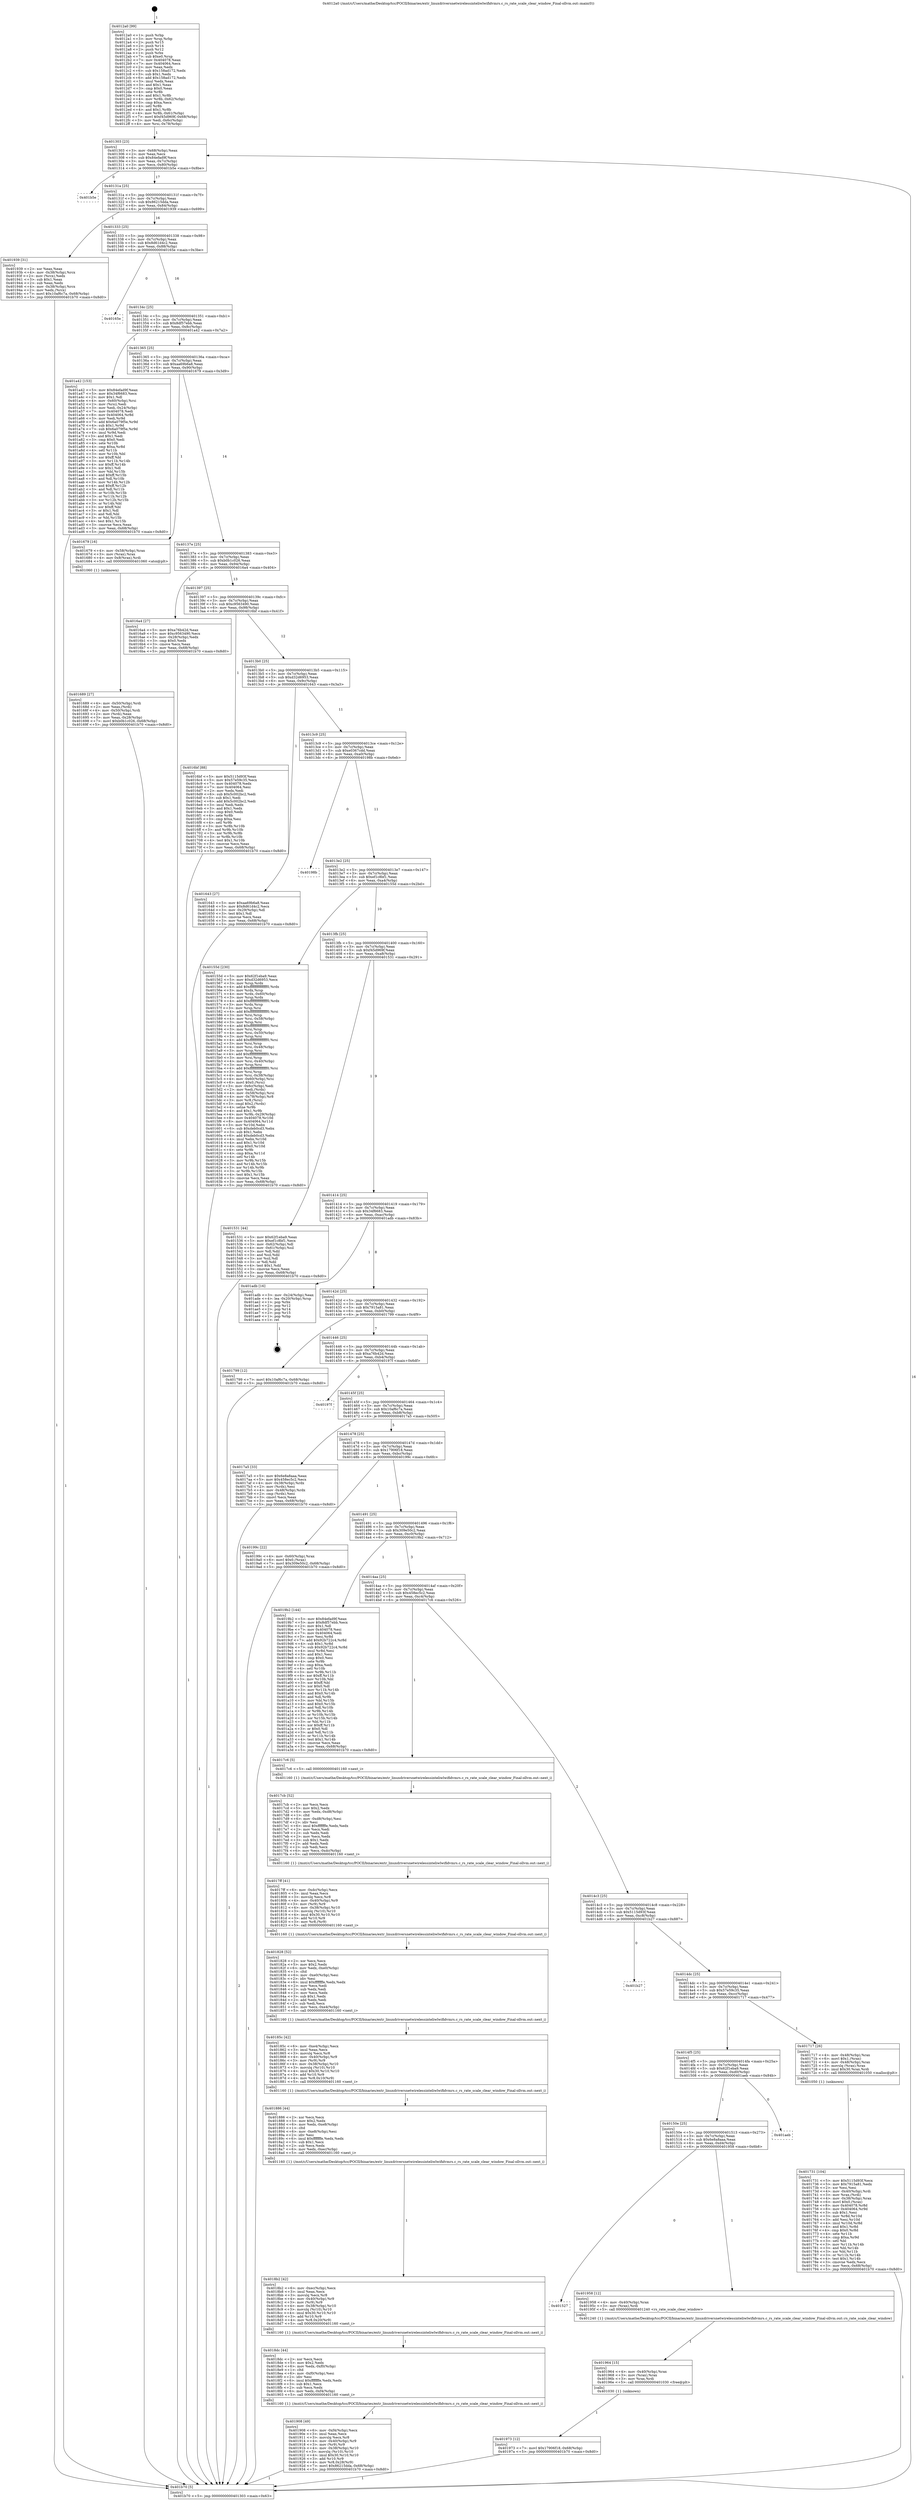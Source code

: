 digraph "0x4012a0" {
  label = "0x4012a0 (/mnt/c/Users/mathe/Desktop/tcc/POCII/binaries/extr_linuxdriversnetwirelessinteliwlwifidvmrs.c_rs_rate_scale_clear_window_Final-ollvm.out::main(0))"
  labelloc = "t"
  node[shape=record]

  Entry [label="",width=0.3,height=0.3,shape=circle,fillcolor=black,style=filled]
  "0x401303" [label="{
     0x401303 [23]\l
     | [instrs]\l
     &nbsp;&nbsp;0x401303 \<+3\>: mov -0x68(%rbp),%eax\l
     &nbsp;&nbsp;0x401306 \<+2\>: mov %eax,%ecx\l
     &nbsp;&nbsp;0x401308 \<+6\>: sub $0x84efad9f,%ecx\l
     &nbsp;&nbsp;0x40130e \<+3\>: mov %eax,-0x7c(%rbp)\l
     &nbsp;&nbsp;0x401311 \<+3\>: mov %ecx,-0x80(%rbp)\l
     &nbsp;&nbsp;0x401314 \<+6\>: je 0000000000401b5e \<main+0x8be\>\l
  }"]
  "0x401b5e" [label="{
     0x401b5e\l
  }", style=dashed]
  "0x40131a" [label="{
     0x40131a [25]\l
     | [instrs]\l
     &nbsp;&nbsp;0x40131a \<+5\>: jmp 000000000040131f \<main+0x7f\>\l
     &nbsp;&nbsp;0x40131f \<+3\>: mov -0x7c(%rbp),%eax\l
     &nbsp;&nbsp;0x401322 \<+5\>: sub $0x86215dda,%eax\l
     &nbsp;&nbsp;0x401327 \<+6\>: mov %eax,-0x84(%rbp)\l
     &nbsp;&nbsp;0x40132d \<+6\>: je 0000000000401939 \<main+0x699\>\l
  }"]
  Exit [label="",width=0.3,height=0.3,shape=circle,fillcolor=black,style=filled,peripheries=2]
  "0x401939" [label="{
     0x401939 [31]\l
     | [instrs]\l
     &nbsp;&nbsp;0x401939 \<+2\>: xor %eax,%eax\l
     &nbsp;&nbsp;0x40193b \<+4\>: mov -0x38(%rbp),%rcx\l
     &nbsp;&nbsp;0x40193f \<+2\>: mov (%rcx),%edx\l
     &nbsp;&nbsp;0x401941 \<+3\>: sub $0x1,%eax\l
     &nbsp;&nbsp;0x401944 \<+2\>: sub %eax,%edx\l
     &nbsp;&nbsp;0x401946 \<+4\>: mov -0x38(%rbp),%rcx\l
     &nbsp;&nbsp;0x40194a \<+2\>: mov %edx,(%rcx)\l
     &nbsp;&nbsp;0x40194c \<+7\>: movl $0x10af6c7a,-0x68(%rbp)\l
     &nbsp;&nbsp;0x401953 \<+5\>: jmp 0000000000401b70 \<main+0x8d0\>\l
  }"]
  "0x401333" [label="{
     0x401333 [25]\l
     | [instrs]\l
     &nbsp;&nbsp;0x401333 \<+5\>: jmp 0000000000401338 \<main+0x98\>\l
     &nbsp;&nbsp;0x401338 \<+3\>: mov -0x7c(%rbp),%eax\l
     &nbsp;&nbsp;0x40133b \<+5\>: sub $0x8d61d4c2,%eax\l
     &nbsp;&nbsp;0x401340 \<+6\>: mov %eax,-0x88(%rbp)\l
     &nbsp;&nbsp;0x401346 \<+6\>: je 000000000040165e \<main+0x3be\>\l
  }"]
  "0x401973" [label="{
     0x401973 [12]\l
     | [instrs]\l
     &nbsp;&nbsp;0x401973 \<+7\>: movl $0x17906f18,-0x68(%rbp)\l
     &nbsp;&nbsp;0x40197a \<+5\>: jmp 0000000000401b70 \<main+0x8d0\>\l
  }"]
  "0x40165e" [label="{
     0x40165e\l
  }", style=dashed]
  "0x40134c" [label="{
     0x40134c [25]\l
     | [instrs]\l
     &nbsp;&nbsp;0x40134c \<+5\>: jmp 0000000000401351 \<main+0xb1\>\l
     &nbsp;&nbsp;0x401351 \<+3\>: mov -0x7c(%rbp),%eax\l
     &nbsp;&nbsp;0x401354 \<+5\>: sub $0x8df57ebb,%eax\l
     &nbsp;&nbsp;0x401359 \<+6\>: mov %eax,-0x8c(%rbp)\l
     &nbsp;&nbsp;0x40135f \<+6\>: je 0000000000401a42 \<main+0x7a2\>\l
  }"]
  "0x401964" [label="{
     0x401964 [15]\l
     | [instrs]\l
     &nbsp;&nbsp;0x401964 \<+4\>: mov -0x40(%rbp),%rax\l
     &nbsp;&nbsp;0x401968 \<+3\>: mov (%rax),%rax\l
     &nbsp;&nbsp;0x40196b \<+3\>: mov %rax,%rdi\l
     &nbsp;&nbsp;0x40196e \<+5\>: call 0000000000401030 \<free@plt\>\l
     | [calls]\l
     &nbsp;&nbsp;0x401030 \{1\} (unknown)\l
  }"]
  "0x401a42" [label="{
     0x401a42 [153]\l
     | [instrs]\l
     &nbsp;&nbsp;0x401a42 \<+5\>: mov $0x84efad9f,%eax\l
     &nbsp;&nbsp;0x401a47 \<+5\>: mov $0x34f6683,%ecx\l
     &nbsp;&nbsp;0x401a4c \<+2\>: mov $0x1,%dl\l
     &nbsp;&nbsp;0x401a4e \<+4\>: mov -0x60(%rbp),%rsi\l
     &nbsp;&nbsp;0x401a52 \<+2\>: mov (%rsi),%edi\l
     &nbsp;&nbsp;0x401a54 \<+3\>: mov %edi,-0x24(%rbp)\l
     &nbsp;&nbsp;0x401a57 \<+7\>: mov 0x404078,%edi\l
     &nbsp;&nbsp;0x401a5e \<+8\>: mov 0x404064,%r8d\l
     &nbsp;&nbsp;0x401a66 \<+3\>: mov %edi,%r9d\l
     &nbsp;&nbsp;0x401a69 \<+7\>: add $0x6a079f5e,%r9d\l
     &nbsp;&nbsp;0x401a70 \<+4\>: sub $0x1,%r9d\l
     &nbsp;&nbsp;0x401a74 \<+7\>: sub $0x6a079f5e,%r9d\l
     &nbsp;&nbsp;0x401a7b \<+4\>: imul %r9d,%edi\l
     &nbsp;&nbsp;0x401a7f \<+3\>: and $0x1,%edi\l
     &nbsp;&nbsp;0x401a82 \<+3\>: cmp $0x0,%edi\l
     &nbsp;&nbsp;0x401a85 \<+4\>: sete %r10b\l
     &nbsp;&nbsp;0x401a89 \<+4\>: cmp $0xa,%r8d\l
     &nbsp;&nbsp;0x401a8d \<+4\>: setl %r11b\l
     &nbsp;&nbsp;0x401a91 \<+3\>: mov %r10b,%bl\l
     &nbsp;&nbsp;0x401a94 \<+3\>: xor $0xff,%bl\l
     &nbsp;&nbsp;0x401a97 \<+3\>: mov %r11b,%r14b\l
     &nbsp;&nbsp;0x401a9a \<+4\>: xor $0xff,%r14b\l
     &nbsp;&nbsp;0x401a9e \<+3\>: xor $0x1,%dl\l
     &nbsp;&nbsp;0x401aa1 \<+3\>: mov %bl,%r15b\l
     &nbsp;&nbsp;0x401aa4 \<+4\>: and $0xff,%r15b\l
     &nbsp;&nbsp;0x401aa8 \<+3\>: and %dl,%r10b\l
     &nbsp;&nbsp;0x401aab \<+3\>: mov %r14b,%r12b\l
     &nbsp;&nbsp;0x401aae \<+4\>: and $0xff,%r12b\l
     &nbsp;&nbsp;0x401ab2 \<+3\>: and %dl,%r11b\l
     &nbsp;&nbsp;0x401ab5 \<+3\>: or %r10b,%r15b\l
     &nbsp;&nbsp;0x401ab8 \<+3\>: or %r11b,%r12b\l
     &nbsp;&nbsp;0x401abb \<+3\>: xor %r12b,%r15b\l
     &nbsp;&nbsp;0x401abe \<+3\>: or %r14b,%bl\l
     &nbsp;&nbsp;0x401ac1 \<+3\>: xor $0xff,%bl\l
     &nbsp;&nbsp;0x401ac4 \<+3\>: or $0x1,%dl\l
     &nbsp;&nbsp;0x401ac7 \<+2\>: and %dl,%bl\l
     &nbsp;&nbsp;0x401ac9 \<+3\>: or %bl,%r15b\l
     &nbsp;&nbsp;0x401acc \<+4\>: test $0x1,%r15b\l
     &nbsp;&nbsp;0x401ad0 \<+3\>: cmovne %ecx,%eax\l
     &nbsp;&nbsp;0x401ad3 \<+3\>: mov %eax,-0x68(%rbp)\l
     &nbsp;&nbsp;0x401ad6 \<+5\>: jmp 0000000000401b70 \<main+0x8d0\>\l
  }"]
  "0x401365" [label="{
     0x401365 [25]\l
     | [instrs]\l
     &nbsp;&nbsp;0x401365 \<+5\>: jmp 000000000040136a \<main+0xca\>\l
     &nbsp;&nbsp;0x40136a \<+3\>: mov -0x7c(%rbp),%eax\l
     &nbsp;&nbsp;0x40136d \<+5\>: sub $0xaa69b6a8,%eax\l
     &nbsp;&nbsp;0x401372 \<+6\>: mov %eax,-0x90(%rbp)\l
     &nbsp;&nbsp;0x401378 \<+6\>: je 0000000000401679 \<main+0x3d9\>\l
  }"]
  "0x401527" [label="{
     0x401527\l
  }", style=dashed]
  "0x401679" [label="{
     0x401679 [16]\l
     | [instrs]\l
     &nbsp;&nbsp;0x401679 \<+4\>: mov -0x58(%rbp),%rax\l
     &nbsp;&nbsp;0x40167d \<+3\>: mov (%rax),%rax\l
     &nbsp;&nbsp;0x401680 \<+4\>: mov 0x8(%rax),%rdi\l
     &nbsp;&nbsp;0x401684 \<+5\>: call 0000000000401060 \<atoi@plt\>\l
     | [calls]\l
     &nbsp;&nbsp;0x401060 \{1\} (unknown)\l
  }"]
  "0x40137e" [label="{
     0x40137e [25]\l
     | [instrs]\l
     &nbsp;&nbsp;0x40137e \<+5\>: jmp 0000000000401383 \<main+0xe3\>\l
     &nbsp;&nbsp;0x401383 \<+3\>: mov -0x7c(%rbp),%eax\l
     &nbsp;&nbsp;0x401386 \<+5\>: sub $0xb0b1c026,%eax\l
     &nbsp;&nbsp;0x40138b \<+6\>: mov %eax,-0x94(%rbp)\l
     &nbsp;&nbsp;0x401391 \<+6\>: je 00000000004016a4 \<main+0x404\>\l
  }"]
  "0x401958" [label="{
     0x401958 [12]\l
     | [instrs]\l
     &nbsp;&nbsp;0x401958 \<+4\>: mov -0x40(%rbp),%rax\l
     &nbsp;&nbsp;0x40195c \<+3\>: mov (%rax),%rdi\l
     &nbsp;&nbsp;0x40195f \<+5\>: call 0000000000401240 \<rs_rate_scale_clear_window\>\l
     | [calls]\l
     &nbsp;&nbsp;0x401240 \{1\} (/mnt/c/Users/mathe/Desktop/tcc/POCII/binaries/extr_linuxdriversnetwirelessinteliwlwifidvmrs.c_rs_rate_scale_clear_window_Final-ollvm.out::rs_rate_scale_clear_window)\l
  }"]
  "0x4016a4" [label="{
     0x4016a4 [27]\l
     | [instrs]\l
     &nbsp;&nbsp;0x4016a4 \<+5\>: mov $0xa76b42d,%eax\l
     &nbsp;&nbsp;0x4016a9 \<+5\>: mov $0xc9563490,%ecx\l
     &nbsp;&nbsp;0x4016ae \<+3\>: mov -0x28(%rbp),%edx\l
     &nbsp;&nbsp;0x4016b1 \<+3\>: cmp $0x0,%edx\l
     &nbsp;&nbsp;0x4016b4 \<+3\>: cmove %ecx,%eax\l
     &nbsp;&nbsp;0x4016b7 \<+3\>: mov %eax,-0x68(%rbp)\l
     &nbsp;&nbsp;0x4016ba \<+5\>: jmp 0000000000401b70 \<main+0x8d0\>\l
  }"]
  "0x401397" [label="{
     0x401397 [25]\l
     | [instrs]\l
     &nbsp;&nbsp;0x401397 \<+5\>: jmp 000000000040139c \<main+0xfc\>\l
     &nbsp;&nbsp;0x40139c \<+3\>: mov -0x7c(%rbp),%eax\l
     &nbsp;&nbsp;0x40139f \<+5\>: sub $0xc9563490,%eax\l
     &nbsp;&nbsp;0x4013a4 \<+6\>: mov %eax,-0x98(%rbp)\l
     &nbsp;&nbsp;0x4013aa \<+6\>: je 00000000004016bf \<main+0x41f\>\l
  }"]
  "0x40150e" [label="{
     0x40150e [25]\l
     | [instrs]\l
     &nbsp;&nbsp;0x40150e \<+5\>: jmp 0000000000401513 \<main+0x273\>\l
     &nbsp;&nbsp;0x401513 \<+3\>: mov -0x7c(%rbp),%eax\l
     &nbsp;&nbsp;0x401516 \<+5\>: sub $0x6e8a8aaa,%eax\l
     &nbsp;&nbsp;0x40151b \<+6\>: mov %eax,-0xd4(%rbp)\l
     &nbsp;&nbsp;0x401521 \<+6\>: je 0000000000401958 \<main+0x6b8\>\l
  }"]
  "0x4016bf" [label="{
     0x4016bf [88]\l
     | [instrs]\l
     &nbsp;&nbsp;0x4016bf \<+5\>: mov $0x5115d93f,%eax\l
     &nbsp;&nbsp;0x4016c4 \<+5\>: mov $0x57e59c35,%ecx\l
     &nbsp;&nbsp;0x4016c9 \<+7\>: mov 0x404078,%edx\l
     &nbsp;&nbsp;0x4016d0 \<+7\>: mov 0x404064,%esi\l
     &nbsp;&nbsp;0x4016d7 \<+2\>: mov %edx,%edi\l
     &nbsp;&nbsp;0x4016d9 \<+6\>: sub $0x5c002bc2,%edi\l
     &nbsp;&nbsp;0x4016df \<+3\>: sub $0x1,%edi\l
     &nbsp;&nbsp;0x4016e2 \<+6\>: add $0x5c002bc2,%edi\l
     &nbsp;&nbsp;0x4016e8 \<+3\>: imul %edi,%edx\l
     &nbsp;&nbsp;0x4016eb \<+3\>: and $0x1,%edx\l
     &nbsp;&nbsp;0x4016ee \<+3\>: cmp $0x0,%edx\l
     &nbsp;&nbsp;0x4016f1 \<+4\>: sete %r8b\l
     &nbsp;&nbsp;0x4016f5 \<+3\>: cmp $0xa,%esi\l
     &nbsp;&nbsp;0x4016f8 \<+4\>: setl %r9b\l
     &nbsp;&nbsp;0x4016fc \<+3\>: mov %r8b,%r10b\l
     &nbsp;&nbsp;0x4016ff \<+3\>: and %r9b,%r10b\l
     &nbsp;&nbsp;0x401702 \<+3\>: xor %r9b,%r8b\l
     &nbsp;&nbsp;0x401705 \<+3\>: or %r8b,%r10b\l
     &nbsp;&nbsp;0x401708 \<+4\>: test $0x1,%r10b\l
     &nbsp;&nbsp;0x40170c \<+3\>: cmovne %ecx,%eax\l
     &nbsp;&nbsp;0x40170f \<+3\>: mov %eax,-0x68(%rbp)\l
     &nbsp;&nbsp;0x401712 \<+5\>: jmp 0000000000401b70 \<main+0x8d0\>\l
  }"]
  "0x4013b0" [label="{
     0x4013b0 [25]\l
     | [instrs]\l
     &nbsp;&nbsp;0x4013b0 \<+5\>: jmp 00000000004013b5 \<main+0x115\>\l
     &nbsp;&nbsp;0x4013b5 \<+3\>: mov -0x7c(%rbp),%eax\l
     &nbsp;&nbsp;0x4013b8 \<+5\>: sub $0xd32d6953,%eax\l
     &nbsp;&nbsp;0x4013bd \<+6\>: mov %eax,-0x9c(%rbp)\l
     &nbsp;&nbsp;0x4013c3 \<+6\>: je 0000000000401643 \<main+0x3a3\>\l
  }"]
  "0x401aeb" [label="{
     0x401aeb\l
  }", style=dashed]
  "0x401643" [label="{
     0x401643 [27]\l
     | [instrs]\l
     &nbsp;&nbsp;0x401643 \<+5\>: mov $0xaa69b6a8,%eax\l
     &nbsp;&nbsp;0x401648 \<+5\>: mov $0x8d61d4c2,%ecx\l
     &nbsp;&nbsp;0x40164d \<+3\>: mov -0x29(%rbp),%dl\l
     &nbsp;&nbsp;0x401650 \<+3\>: test $0x1,%dl\l
     &nbsp;&nbsp;0x401653 \<+3\>: cmovne %ecx,%eax\l
     &nbsp;&nbsp;0x401656 \<+3\>: mov %eax,-0x68(%rbp)\l
     &nbsp;&nbsp;0x401659 \<+5\>: jmp 0000000000401b70 \<main+0x8d0\>\l
  }"]
  "0x4013c9" [label="{
     0x4013c9 [25]\l
     | [instrs]\l
     &nbsp;&nbsp;0x4013c9 \<+5\>: jmp 00000000004013ce \<main+0x12e\>\l
     &nbsp;&nbsp;0x4013ce \<+3\>: mov -0x7c(%rbp),%eax\l
     &nbsp;&nbsp;0x4013d1 \<+5\>: sub $0xe0367cdd,%eax\l
     &nbsp;&nbsp;0x4013d6 \<+6\>: mov %eax,-0xa0(%rbp)\l
     &nbsp;&nbsp;0x4013dc \<+6\>: je 000000000040198b \<main+0x6eb\>\l
  }"]
  "0x401908" [label="{
     0x401908 [49]\l
     | [instrs]\l
     &nbsp;&nbsp;0x401908 \<+6\>: mov -0xf4(%rbp),%ecx\l
     &nbsp;&nbsp;0x40190e \<+3\>: imul %eax,%ecx\l
     &nbsp;&nbsp;0x401911 \<+3\>: movslq %ecx,%r8\l
     &nbsp;&nbsp;0x401914 \<+4\>: mov -0x40(%rbp),%r9\l
     &nbsp;&nbsp;0x401918 \<+3\>: mov (%r9),%r9\l
     &nbsp;&nbsp;0x40191b \<+4\>: mov -0x38(%rbp),%r10\l
     &nbsp;&nbsp;0x40191f \<+3\>: movslq (%r10),%r10\l
     &nbsp;&nbsp;0x401922 \<+4\>: imul $0x30,%r10,%r10\l
     &nbsp;&nbsp;0x401926 \<+3\>: add %r10,%r9\l
     &nbsp;&nbsp;0x401929 \<+4\>: mov %r8,0x28(%r9)\l
     &nbsp;&nbsp;0x40192d \<+7\>: movl $0x86215dda,-0x68(%rbp)\l
     &nbsp;&nbsp;0x401934 \<+5\>: jmp 0000000000401b70 \<main+0x8d0\>\l
  }"]
  "0x40198b" [label="{
     0x40198b\l
  }", style=dashed]
  "0x4013e2" [label="{
     0x4013e2 [25]\l
     | [instrs]\l
     &nbsp;&nbsp;0x4013e2 \<+5\>: jmp 00000000004013e7 \<main+0x147\>\l
     &nbsp;&nbsp;0x4013e7 \<+3\>: mov -0x7c(%rbp),%eax\l
     &nbsp;&nbsp;0x4013ea \<+5\>: sub $0xef1c8bf1,%eax\l
     &nbsp;&nbsp;0x4013ef \<+6\>: mov %eax,-0xa4(%rbp)\l
     &nbsp;&nbsp;0x4013f5 \<+6\>: je 000000000040155d \<main+0x2bd\>\l
  }"]
  "0x4018dc" [label="{
     0x4018dc [44]\l
     | [instrs]\l
     &nbsp;&nbsp;0x4018dc \<+2\>: xor %ecx,%ecx\l
     &nbsp;&nbsp;0x4018de \<+5\>: mov $0x2,%edx\l
     &nbsp;&nbsp;0x4018e3 \<+6\>: mov %edx,-0xf0(%rbp)\l
     &nbsp;&nbsp;0x4018e9 \<+1\>: cltd\l
     &nbsp;&nbsp;0x4018ea \<+6\>: mov -0xf0(%rbp),%esi\l
     &nbsp;&nbsp;0x4018f0 \<+2\>: idiv %esi\l
     &nbsp;&nbsp;0x4018f2 \<+6\>: imul $0xfffffffe,%edx,%edx\l
     &nbsp;&nbsp;0x4018f8 \<+3\>: sub $0x1,%ecx\l
     &nbsp;&nbsp;0x4018fb \<+2\>: sub %ecx,%edx\l
     &nbsp;&nbsp;0x4018fd \<+6\>: mov %edx,-0xf4(%rbp)\l
     &nbsp;&nbsp;0x401903 \<+5\>: call 0000000000401160 \<next_i\>\l
     | [calls]\l
     &nbsp;&nbsp;0x401160 \{1\} (/mnt/c/Users/mathe/Desktop/tcc/POCII/binaries/extr_linuxdriversnetwirelessinteliwlwifidvmrs.c_rs_rate_scale_clear_window_Final-ollvm.out::next_i)\l
  }"]
  "0x40155d" [label="{
     0x40155d [230]\l
     | [instrs]\l
     &nbsp;&nbsp;0x40155d \<+5\>: mov $0x62f1eba9,%eax\l
     &nbsp;&nbsp;0x401562 \<+5\>: mov $0xd32d6953,%ecx\l
     &nbsp;&nbsp;0x401567 \<+3\>: mov %rsp,%rdx\l
     &nbsp;&nbsp;0x40156a \<+4\>: add $0xfffffffffffffff0,%rdx\l
     &nbsp;&nbsp;0x40156e \<+3\>: mov %rdx,%rsp\l
     &nbsp;&nbsp;0x401571 \<+4\>: mov %rdx,-0x60(%rbp)\l
     &nbsp;&nbsp;0x401575 \<+3\>: mov %rsp,%rdx\l
     &nbsp;&nbsp;0x401578 \<+4\>: add $0xfffffffffffffff0,%rdx\l
     &nbsp;&nbsp;0x40157c \<+3\>: mov %rdx,%rsp\l
     &nbsp;&nbsp;0x40157f \<+3\>: mov %rsp,%rsi\l
     &nbsp;&nbsp;0x401582 \<+4\>: add $0xfffffffffffffff0,%rsi\l
     &nbsp;&nbsp;0x401586 \<+3\>: mov %rsi,%rsp\l
     &nbsp;&nbsp;0x401589 \<+4\>: mov %rsi,-0x58(%rbp)\l
     &nbsp;&nbsp;0x40158d \<+3\>: mov %rsp,%rsi\l
     &nbsp;&nbsp;0x401590 \<+4\>: add $0xfffffffffffffff0,%rsi\l
     &nbsp;&nbsp;0x401594 \<+3\>: mov %rsi,%rsp\l
     &nbsp;&nbsp;0x401597 \<+4\>: mov %rsi,-0x50(%rbp)\l
     &nbsp;&nbsp;0x40159b \<+3\>: mov %rsp,%rsi\l
     &nbsp;&nbsp;0x40159e \<+4\>: add $0xfffffffffffffff0,%rsi\l
     &nbsp;&nbsp;0x4015a2 \<+3\>: mov %rsi,%rsp\l
     &nbsp;&nbsp;0x4015a5 \<+4\>: mov %rsi,-0x48(%rbp)\l
     &nbsp;&nbsp;0x4015a9 \<+3\>: mov %rsp,%rsi\l
     &nbsp;&nbsp;0x4015ac \<+4\>: add $0xfffffffffffffff0,%rsi\l
     &nbsp;&nbsp;0x4015b0 \<+3\>: mov %rsi,%rsp\l
     &nbsp;&nbsp;0x4015b3 \<+4\>: mov %rsi,-0x40(%rbp)\l
     &nbsp;&nbsp;0x4015b7 \<+3\>: mov %rsp,%rsi\l
     &nbsp;&nbsp;0x4015ba \<+4\>: add $0xfffffffffffffff0,%rsi\l
     &nbsp;&nbsp;0x4015be \<+3\>: mov %rsi,%rsp\l
     &nbsp;&nbsp;0x4015c1 \<+4\>: mov %rsi,-0x38(%rbp)\l
     &nbsp;&nbsp;0x4015c5 \<+4\>: mov -0x60(%rbp),%rsi\l
     &nbsp;&nbsp;0x4015c9 \<+6\>: movl $0x0,(%rsi)\l
     &nbsp;&nbsp;0x4015cf \<+3\>: mov -0x6c(%rbp),%edi\l
     &nbsp;&nbsp;0x4015d2 \<+2\>: mov %edi,(%rdx)\l
     &nbsp;&nbsp;0x4015d4 \<+4\>: mov -0x58(%rbp),%rsi\l
     &nbsp;&nbsp;0x4015d8 \<+4\>: mov -0x78(%rbp),%r8\l
     &nbsp;&nbsp;0x4015dc \<+3\>: mov %r8,(%rsi)\l
     &nbsp;&nbsp;0x4015df \<+3\>: cmpl $0x2,(%rdx)\l
     &nbsp;&nbsp;0x4015e2 \<+4\>: setne %r9b\l
     &nbsp;&nbsp;0x4015e6 \<+4\>: and $0x1,%r9b\l
     &nbsp;&nbsp;0x4015ea \<+4\>: mov %r9b,-0x29(%rbp)\l
     &nbsp;&nbsp;0x4015ee \<+8\>: mov 0x404078,%r10d\l
     &nbsp;&nbsp;0x4015f6 \<+8\>: mov 0x404064,%r11d\l
     &nbsp;&nbsp;0x4015fe \<+3\>: mov %r10d,%ebx\l
     &nbsp;&nbsp;0x401601 \<+6\>: sub $0xdeb0cd3,%ebx\l
     &nbsp;&nbsp;0x401607 \<+3\>: sub $0x1,%ebx\l
     &nbsp;&nbsp;0x40160a \<+6\>: add $0xdeb0cd3,%ebx\l
     &nbsp;&nbsp;0x401610 \<+4\>: imul %ebx,%r10d\l
     &nbsp;&nbsp;0x401614 \<+4\>: and $0x1,%r10d\l
     &nbsp;&nbsp;0x401618 \<+4\>: cmp $0x0,%r10d\l
     &nbsp;&nbsp;0x40161c \<+4\>: sete %r9b\l
     &nbsp;&nbsp;0x401620 \<+4\>: cmp $0xa,%r11d\l
     &nbsp;&nbsp;0x401624 \<+4\>: setl %r14b\l
     &nbsp;&nbsp;0x401628 \<+3\>: mov %r9b,%r15b\l
     &nbsp;&nbsp;0x40162b \<+3\>: and %r14b,%r15b\l
     &nbsp;&nbsp;0x40162e \<+3\>: xor %r14b,%r9b\l
     &nbsp;&nbsp;0x401631 \<+3\>: or %r9b,%r15b\l
     &nbsp;&nbsp;0x401634 \<+4\>: test $0x1,%r15b\l
     &nbsp;&nbsp;0x401638 \<+3\>: cmovne %ecx,%eax\l
     &nbsp;&nbsp;0x40163b \<+3\>: mov %eax,-0x68(%rbp)\l
     &nbsp;&nbsp;0x40163e \<+5\>: jmp 0000000000401b70 \<main+0x8d0\>\l
  }"]
  "0x4013fb" [label="{
     0x4013fb [25]\l
     | [instrs]\l
     &nbsp;&nbsp;0x4013fb \<+5\>: jmp 0000000000401400 \<main+0x160\>\l
     &nbsp;&nbsp;0x401400 \<+3\>: mov -0x7c(%rbp),%eax\l
     &nbsp;&nbsp;0x401403 \<+5\>: sub $0xf45d969f,%eax\l
     &nbsp;&nbsp;0x401408 \<+6\>: mov %eax,-0xa8(%rbp)\l
     &nbsp;&nbsp;0x40140e \<+6\>: je 0000000000401531 \<main+0x291\>\l
  }"]
  "0x4018b2" [label="{
     0x4018b2 [42]\l
     | [instrs]\l
     &nbsp;&nbsp;0x4018b2 \<+6\>: mov -0xec(%rbp),%ecx\l
     &nbsp;&nbsp;0x4018b8 \<+3\>: imul %eax,%ecx\l
     &nbsp;&nbsp;0x4018bb \<+3\>: movslq %ecx,%r8\l
     &nbsp;&nbsp;0x4018be \<+4\>: mov -0x40(%rbp),%r9\l
     &nbsp;&nbsp;0x4018c2 \<+3\>: mov (%r9),%r9\l
     &nbsp;&nbsp;0x4018c5 \<+4\>: mov -0x38(%rbp),%r10\l
     &nbsp;&nbsp;0x4018c9 \<+3\>: movslq (%r10),%r10\l
     &nbsp;&nbsp;0x4018cc \<+4\>: imul $0x30,%r10,%r10\l
     &nbsp;&nbsp;0x4018d0 \<+3\>: add %r10,%r9\l
     &nbsp;&nbsp;0x4018d3 \<+4\>: mov %r8,0x20(%r9)\l
     &nbsp;&nbsp;0x4018d7 \<+5\>: call 0000000000401160 \<next_i\>\l
     | [calls]\l
     &nbsp;&nbsp;0x401160 \{1\} (/mnt/c/Users/mathe/Desktop/tcc/POCII/binaries/extr_linuxdriversnetwirelessinteliwlwifidvmrs.c_rs_rate_scale_clear_window_Final-ollvm.out::next_i)\l
  }"]
  "0x401531" [label="{
     0x401531 [44]\l
     | [instrs]\l
     &nbsp;&nbsp;0x401531 \<+5\>: mov $0x62f1eba9,%eax\l
     &nbsp;&nbsp;0x401536 \<+5\>: mov $0xef1c8bf1,%ecx\l
     &nbsp;&nbsp;0x40153b \<+3\>: mov -0x62(%rbp),%dl\l
     &nbsp;&nbsp;0x40153e \<+4\>: mov -0x61(%rbp),%sil\l
     &nbsp;&nbsp;0x401542 \<+3\>: mov %dl,%dil\l
     &nbsp;&nbsp;0x401545 \<+3\>: and %sil,%dil\l
     &nbsp;&nbsp;0x401548 \<+3\>: xor %sil,%dl\l
     &nbsp;&nbsp;0x40154b \<+3\>: or %dl,%dil\l
     &nbsp;&nbsp;0x40154e \<+4\>: test $0x1,%dil\l
     &nbsp;&nbsp;0x401552 \<+3\>: cmovne %ecx,%eax\l
     &nbsp;&nbsp;0x401555 \<+3\>: mov %eax,-0x68(%rbp)\l
     &nbsp;&nbsp;0x401558 \<+5\>: jmp 0000000000401b70 \<main+0x8d0\>\l
  }"]
  "0x401414" [label="{
     0x401414 [25]\l
     | [instrs]\l
     &nbsp;&nbsp;0x401414 \<+5\>: jmp 0000000000401419 \<main+0x179\>\l
     &nbsp;&nbsp;0x401419 \<+3\>: mov -0x7c(%rbp),%eax\l
     &nbsp;&nbsp;0x40141c \<+5\>: sub $0x34f6683,%eax\l
     &nbsp;&nbsp;0x401421 \<+6\>: mov %eax,-0xac(%rbp)\l
     &nbsp;&nbsp;0x401427 \<+6\>: je 0000000000401adb \<main+0x83b\>\l
  }"]
  "0x401b70" [label="{
     0x401b70 [5]\l
     | [instrs]\l
     &nbsp;&nbsp;0x401b70 \<+5\>: jmp 0000000000401303 \<main+0x63\>\l
  }"]
  "0x4012a0" [label="{
     0x4012a0 [99]\l
     | [instrs]\l
     &nbsp;&nbsp;0x4012a0 \<+1\>: push %rbp\l
     &nbsp;&nbsp;0x4012a1 \<+3\>: mov %rsp,%rbp\l
     &nbsp;&nbsp;0x4012a4 \<+2\>: push %r15\l
     &nbsp;&nbsp;0x4012a6 \<+2\>: push %r14\l
     &nbsp;&nbsp;0x4012a8 \<+2\>: push %r12\l
     &nbsp;&nbsp;0x4012aa \<+1\>: push %rbx\l
     &nbsp;&nbsp;0x4012ab \<+7\>: sub $0xe0,%rsp\l
     &nbsp;&nbsp;0x4012b2 \<+7\>: mov 0x404078,%eax\l
     &nbsp;&nbsp;0x4012b9 \<+7\>: mov 0x404064,%ecx\l
     &nbsp;&nbsp;0x4012c0 \<+2\>: mov %eax,%edx\l
     &nbsp;&nbsp;0x4012c2 \<+6\>: sub $0x158ad172,%edx\l
     &nbsp;&nbsp;0x4012c8 \<+3\>: sub $0x1,%edx\l
     &nbsp;&nbsp;0x4012cb \<+6\>: add $0x158ad172,%edx\l
     &nbsp;&nbsp;0x4012d1 \<+3\>: imul %edx,%eax\l
     &nbsp;&nbsp;0x4012d4 \<+3\>: and $0x1,%eax\l
     &nbsp;&nbsp;0x4012d7 \<+3\>: cmp $0x0,%eax\l
     &nbsp;&nbsp;0x4012da \<+4\>: sete %r8b\l
     &nbsp;&nbsp;0x4012de \<+4\>: and $0x1,%r8b\l
     &nbsp;&nbsp;0x4012e2 \<+4\>: mov %r8b,-0x62(%rbp)\l
     &nbsp;&nbsp;0x4012e6 \<+3\>: cmp $0xa,%ecx\l
     &nbsp;&nbsp;0x4012e9 \<+4\>: setl %r8b\l
     &nbsp;&nbsp;0x4012ed \<+4\>: and $0x1,%r8b\l
     &nbsp;&nbsp;0x4012f1 \<+4\>: mov %r8b,-0x61(%rbp)\l
     &nbsp;&nbsp;0x4012f5 \<+7\>: movl $0xf45d969f,-0x68(%rbp)\l
     &nbsp;&nbsp;0x4012fc \<+3\>: mov %edi,-0x6c(%rbp)\l
     &nbsp;&nbsp;0x4012ff \<+4\>: mov %rsi,-0x78(%rbp)\l
  }"]
  "0x401689" [label="{
     0x401689 [27]\l
     | [instrs]\l
     &nbsp;&nbsp;0x401689 \<+4\>: mov -0x50(%rbp),%rdi\l
     &nbsp;&nbsp;0x40168d \<+2\>: mov %eax,(%rdi)\l
     &nbsp;&nbsp;0x40168f \<+4\>: mov -0x50(%rbp),%rdi\l
     &nbsp;&nbsp;0x401693 \<+2\>: mov (%rdi),%eax\l
     &nbsp;&nbsp;0x401695 \<+3\>: mov %eax,-0x28(%rbp)\l
     &nbsp;&nbsp;0x401698 \<+7\>: movl $0xb0b1c026,-0x68(%rbp)\l
     &nbsp;&nbsp;0x40169f \<+5\>: jmp 0000000000401b70 \<main+0x8d0\>\l
  }"]
  "0x401886" [label="{
     0x401886 [44]\l
     | [instrs]\l
     &nbsp;&nbsp;0x401886 \<+2\>: xor %ecx,%ecx\l
     &nbsp;&nbsp;0x401888 \<+5\>: mov $0x2,%edx\l
     &nbsp;&nbsp;0x40188d \<+6\>: mov %edx,-0xe8(%rbp)\l
     &nbsp;&nbsp;0x401893 \<+1\>: cltd\l
     &nbsp;&nbsp;0x401894 \<+6\>: mov -0xe8(%rbp),%esi\l
     &nbsp;&nbsp;0x40189a \<+2\>: idiv %esi\l
     &nbsp;&nbsp;0x40189c \<+6\>: imul $0xfffffffe,%edx,%edx\l
     &nbsp;&nbsp;0x4018a2 \<+3\>: sub $0x1,%ecx\l
     &nbsp;&nbsp;0x4018a5 \<+2\>: sub %ecx,%edx\l
     &nbsp;&nbsp;0x4018a7 \<+6\>: mov %edx,-0xec(%rbp)\l
     &nbsp;&nbsp;0x4018ad \<+5\>: call 0000000000401160 \<next_i\>\l
     | [calls]\l
     &nbsp;&nbsp;0x401160 \{1\} (/mnt/c/Users/mathe/Desktop/tcc/POCII/binaries/extr_linuxdriversnetwirelessinteliwlwifidvmrs.c_rs_rate_scale_clear_window_Final-ollvm.out::next_i)\l
  }"]
  "0x401adb" [label="{
     0x401adb [16]\l
     | [instrs]\l
     &nbsp;&nbsp;0x401adb \<+3\>: mov -0x24(%rbp),%eax\l
     &nbsp;&nbsp;0x401ade \<+4\>: lea -0x20(%rbp),%rsp\l
     &nbsp;&nbsp;0x401ae2 \<+1\>: pop %rbx\l
     &nbsp;&nbsp;0x401ae3 \<+2\>: pop %r12\l
     &nbsp;&nbsp;0x401ae5 \<+2\>: pop %r14\l
     &nbsp;&nbsp;0x401ae7 \<+2\>: pop %r15\l
     &nbsp;&nbsp;0x401ae9 \<+1\>: pop %rbp\l
     &nbsp;&nbsp;0x401aea \<+1\>: ret\l
  }"]
  "0x40142d" [label="{
     0x40142d [25]\l
     | [instrs]\l
     &nbsp;&nbsp;0x40142d \<+5\>: jmp 0000000000401432 \<main+0x192\>\l
     &nbsp;&nbsp;0x401432 \<+3\>: mov -0x7c(%rbp),%eax\l
     &nbsp;&nbsp;0x401435 \<+5\>: sub $0x7915a81,%eax\l
     &nbsp;&nbsp;0x40143a \<+6\>: mov %eax,-0xb0(%rbp)\l
     &nbsp;&nbsp;0x401440 \<+6\>: je 0000000000401799 \<main+0x4f9\>\l
  }"]
  "0x40185c" [label="{
     0x40185c [42]\l
     | [instrs]\l
     &nbsp;&nbsp;0x40185c \<+6\>: mov -0xe4(%rbp),%ecx\l
     &nbsp;&nbsp;0x401862 \<+3\>: imul %eax,%ecx\l
     &nbsp;&nbsp;0x401865 \<+3\>: movslq %ecx,%r8\l
     &nbsp;&nbsp;0x401868 \<+4\>: mov -0x40(%rbp),%r9\l
     &nbsp;&nbsp;0x40186c \<+3\>: mov (%r9),%r9\l
     &nbsp;&nbsp;0x40186f \<+4\>: mov -0x38(%rbp),%r10\l
     &nbsp;&nbsp;0x401873 \<+3\>: movslq (%r10),%r10\l
     &nbsp;&nbsp;0x401876 \<+4\>: imul $0x30,%r10,%r10\l
     &nbsp;&nbsp;0x40187a \<+3\>: add %r10,%r9\l
     &nbsp;&nbsp;0x40187d \<+4\>: mov %r8,0x10(%r9)\l
     &nbsp;&nbsp;0x401881 \<+5\>: call 0000000000401160 \<next_i\>\l
     | [calls]\l
     &nbsp;&nbsp;0x401160 \{1\} (/mnt/c/Users/mathe/Desktop/tcc/POCII/binaries/extr_linuxdriversnetwirelessinteliwlwifidvmrs.c_rs_rate_scale_clear_window_Final-ollvm.out::next_i)\l
  }"]
  "0x401799" [label="{
     0x401799 [12]\l
     | [instrs]\l
     &nbsp;&nbsp;0x401799 \<+7\>: movl $0x10af6c7a,-0x68(%rbp)\l
     &nbsp;&nbsp;0x4017a0 \<+5\>: jmp 0000000000401b70 \<main+0x8d0\>\l
  }"]
  "0x401446" [label="{
     0x401446 [25]\l
     | [instrs]\l
     &nbsp;&nbsp;0x401446 \<+5\>: jmp 000000000040144b \<main+0x1ab\>\l
     &nbsp;&nbsp;0x40144b \<+3\>: mov -0x7c(%rbp),%eax\l
     &nbsp;&nbsp;0x40144e \<+5\>: sub $0xa76b42d,%eax\l
     &nbsp;&nbsp;0x401453 \<+6\>: mov %eax,-0xb4(%rbp)\l
     &nbsp;&nbsp;0x401459 \<+6\>: je 000000000040197f \<main+0x6df\>\l
  }"]
  "0x401828" [label="{
     0x401828 [52]\l
     | [instrs]\l
     &nbsp;&nbsp;0x401828 \<+2\>: xor %ecx,%ecx\l
     &nbsp;&nbsp;0x40182a \<+5\>: mov $0x2,%edx\l
     &nbsp;&nbsp;0x40182f \<+6\>: mov %edx,-0xe0(%rbp)\l
     &nbsp;&nbsp;0x401835 \<+1\>: cltd\l
     &nbsp;&nbsp;0x401836 \<+6\>: mov -0xe0(%rbp),%esi\l
     &nbsp;&nbsp;0x40183c \<+2\>: idiv %esi\l
     &nbsp;&nbsp;0x40183e \<+6\>: imul $0xfffffffe,%edx,%edx\l
     &nbsp;&nbsp;0x401844 \<+2\>: mov %ecx,%edi\l
     &nbsp;&nbsp;0x401846 \<+2\>: sub %edx,%edi\l
     &nbsp;&nbsp;0x401848 \<+2\>: mov %ecx,%edx\l
     &nbsp;&nbsp;0x40184a \<+3\>: sub $0x1,%edx\l
     &nbsp;&nbsp;0x40184d \<+2\>: add %edx,%edi\l
     &nbsp;&nbsp;0x40184f \<+2\>: sub %edi,%ecx\l
     &nbsp;&nbsp;0x401851 \<+6\>: mov %ecx,-0xe4(%rbp)\l
     &nbsp;&nbsp;0x401857 \<+5\>: call 0000000000401160 \<next_i\>\l
     | [calls]\l
     &nbsp;&nbsp;0x401160 \{1\} (/mnt/c/Users/mathe/Desktop/tcc/POCII/binaries/extr_linuxdriversnetwirelessinteliwlwifidvmrs.c_rs_rate_scale_clear_window_Final-ollvm.out::next_i)\l
  }"]
  "0x40197f" [label="{
     0x40197f\l
  }", style=dashed]
  "0x40145f" [label="{
     0x40145f [25]\l
     | [instrs]\l
     &nbsp;&nbsp;0x40145f \<+5\>: jmp 0000000000401464 \<main+0x1c4\>\l
     &nbsp;&nbsp;0x401464 \<+3\>: mov -0x7c(%rbp),%eax\l
     &nbsp;&nbsp;0x401467 \<+5\>: sub $0x10af6c7a,%eax\l
     &nbsp;&nbsp;0x40146c \<+6\>: mov %eax,-0xb8(%rbp)\l
     &nbsp;&nbsp;0x401472 \<+6\>: je 00000000004017a5 \<main+0x505\>\l
  }"]
  "0x4017ff" [label="{
     0x4017ff [41]\l
     | [instrs]\l
     &nbsp;&nbsp;0x4017ff \<+6\>: mov -0xdc(%rbp),%ecx\l
     &nbsp;&nbsp;0x401805 \<+3\>: imul %eax,%ecx\l
     &nbsp;&nbsp;0x401808 \<+3\>: movslq %ecx,%r8\l
     &nbsp;&nbsp;0x40180b \<+4\>: mov -0x40(%rbp),%r9\l
     &nbsp;&nbsp;0x40180f \<+3\>: mov (%r9),%r9\l
     &nbsp;&nbsp;0x401812 \<+4\>: mov -0x38(%rbp),%r10\l
     &nbsp;&nbsp;0x401816 \<+3\>: movslq (%r10),%r10\l
     &nbsp;&nbsp;0x401819 \<+4\>: imul $0x30,%r10,%r10\l
     &nbsp;&nbsp;0x40181d \<+3\>: add %r10,%r9\l
     &nbsp;&nbsp;0x401820 \<+3\>: mov %r8,(%r9)\l
     &nbsp;&nbsp;0x401823 \<+5\>: call 0000000000401160 \<next_i\>\l
     | [calls]\l
     &nbsp;&nbsp;0x401160 \{1\} (/mnt/c/Users/mathe/Desktop/tcc/POCII/binaries/extr_linuxdriversnetwirelessinteliwlwifidvmrs.c_rs_rate_scale_clear_window_Final-ollvm.out::next_i)\l
  }"]
  "0x4017a5" [label="{
     0x4017a5 [33]\l
     | [instrs]\l
     &nbsp;&nbsp;0x4017a5 \<+5\>: mov $0x6e8a8aaa,%eax\l
     &nbsp;&nbsp;0x4017aa \<+5\>: mov $0x458ec5c2,%ecx\l
     &nbsp;&nbsp;0x4017af \<+4\>: mov -0x38(%rbp),%rdx\l
     &nbsp;&nbsp;0x4017b3 \<+2\>: mov (%rdx),%esi\l
     &nbsp;&nbsp;0x4017b5 \<+4\>: mov -0x48(%rbp),%rdx\l
     &nbsp;&nbsp;0x4017b9 \<+2\>: cmp (%rdx),%esi\l
     &nbsp;&nbsp;0x4017bb \<+3\>: cmovl %ecx,%eax\l
     &nbsp;&nbsp;0x4017be \<+3\>: mov %eax,-0x68(%rbp)\l
     &nbsp;&nbsp;0x4017c1 \<+5\>: jmp 0000000000401b70 \<main+0x8d0\>\l
  }"]
  "0x401478" [label="{
     0x401478 [25]\l
     | [instrs]\l
     &nbsp;&nbsp;0x401478 \<+5\>: jmp 000000000040147d \<main+0x1dd\>\l
     &nbsp;&nbsp;0x40147d \<+3\>: mov -0x7c(%rbp),%eax\l
     &nbsp;&nbsp;0x401480 \<+5\>: sub $0x17906f18,%eax\l
     &nbsp;&nbsp;0x401485 \<+6\>: mov %eax,-0xbc(%rbp)\l
     &nbsp;&nbsp;0x40148b \<+6\>: je 000000000040199c \<main+0x6fc\>\l
  }"]
  "0x4017cb" [label="{
     0x4017cb [52]\l
     | [instrs]\l
     &nbsp;&nbsp;0x4017cb \<+2\>: xor %ecx,%ecx\l
     &nbsp;&nbsp;0x4017cd \<+5\>: mov $0x2,%edx\l
     &nbsp;&nbsp;0x4017d2 \<+6\>: mov %edx,-0xd8(%rbp)\l
     &nbsp;&nbsp;0x4017d8 \<+1\>: cltd\l
     &nbsp;&nbsp;0x4017d9 \<+6\>: mov -0xd8(%rbp),%esi\l
     &nbsp;&nbsp;0x4017df \<+2\>: idiv %esi\l
     &nbsp;&nbsp;0x4017e1 \<+6\>: imul $0xfffffffe,%edx,%edx\l
     &nbsp;&nbsp;0x4017e7 \<+2\>: mov %ecx,%edi\l
     &nbsp;&nbsp;0x4017e9 \<+2\>: sub %edx,%edi\l
     &nbsp;&nbsp;0x4017eb \<+2\>: mov %ecx,%edx\l
     &nbsp;&nbsp;0x4017ed \<+3\>: sub $0x1,%edx\l
     &nbsp;&nbsp;0x4017f0 \<+2\>: add %edx,%edi\l
     &nbsp;&nbsp;0x4017f2 \<+2\>: sub %edi,%ecx\l
     &nbsp;&nbsp;0x4017f4 \<+6\>: mov %ecx,-0xdc(%rbp)\l
     &nbsp;&nbsp;0x4017fa \<+5\>: call 0000000000401160 \<next_i\>\l
     | [calls]\l
     &nbsp;&nbsp;0x401160 \{1\} (/mnt/c/Users/mathe/Desktop/tcc/POCII/binaries/extr_linuxdriversnetwirelessinteliwlwifidvmrs.c_rs_rate_scale_clear_window_Final-ollvm.out::next_i)\l
  }"]
  "0x40199c" [label="{
     0x40199c [22]\l
     | [instrs]\l
     &nbsp;&nbsp;0x40199c \<+4\>: mov -0x60(%rbp),%rax\l
     &nbsp;&nbsp;0x4019a0 \<+6\>: movl $0x0,(%rax)\l
     &nbsp;&nbsp;0x4019a6 \<+7\>: movl $0x309e50c2,-0x68(%rbp)\l
     &nbsp;&nbsp;0x4019ad \<+5\>: jmp 0000000000401b70 \<main+0x8d0\>\l
  }"]
  "0x401491" [label="{
     0x401491 [25]\l
     | [instrs]\l
     &nbsp;&nbsp;0x401491 \<+5\>: jmp 0000000000401496 \<main+0x1f6\>\l
     &nbsp;&nbsp;0x401496 \<+3\>: mov -0x7c(%rbp),%eax\l
     &nbsp;&nbsp;0x401499 \<+5\>: sub $0x309e50c2,%eax\l
     &nbsp;&nbsp;0x40149e \<+6\>: mov %eax,-0xc0(%rbp)\l
     &nbsp;&nbsp;0x4014a4 \<+6\>: je 00000000004019b2 \<main+0x712\>\l
  }"]
  "0x401731" [label="{
     0x401731 [104]\l
     | [instrs]\l
     &nbsp;&nbsp;0x401731 \<+5\>: mov $0x5115d93f,%ecx\l
     &nbsp;&nbsp;0x401736 \<+5\>: mov $0x7915a81,%edx\l
     &nbsp;&nbsp;0x40173b \<+2\>: xor %esi,%esi\l
     &nbsp;&nbsp;0x40173d \<+4\>: mov -0x40(%rbp),%rdi\l
     &nbsp;&nbsp;0x401741 \<+3\>: mov %rax,(%rdi)\l
     &nbsp;&nbsp;0x401744 \<+4\>: mov -0x38(%rbp),%rax\l
     &nbsp;&nbsp;0x401748 \<+6\>: movl $0x0,(%rax)\l
     &nbsp;&nbsp;0x40174e \<+8\>: mov 0x404078,%r8d\l
     &nbsp;&nbsp;0x401756 \<+8\>: mov 0x404064,%r9d\l
     &nbsp;&nbsp;0x40175e \<+3\>: sub $0x1,%esi\l
     &nbsp;&nbsp;0x401761 \<+3\>: mov %r8d,%r10d\l
     &nbsp;&nbsp;0x401764 \<+3\>: add %esi,%r10d\l
     &nbsp;&nbsp;0x401767 \<+4\>: imul %r10d,%r8d\l
     &nbsp;&nbsp;0x40176b \<+4\>: and $0x1,%r8d\l
     &nbsp;&nbsp;0x40176f \<+4\>: cmp $0x0,%r8d\l
     &nbsp;&nbsp;0x401773 \<+4\>: sete %r11b\l
     &nbsp;&nbsp;0x401777 \<+4\>: cmp $0xa,%r9d\l
     &nbsp;&nbsp;0x40177b \<+3\>: setl %bl\l
     &nbsp;&nbsp;0x40177e \<+3\>: mov %r11b,%r14b\l
     &nbsp;&nbsp;0x401781 \<+3\>: and %bl,%r14b\l
     &nbsp;&nbsp;0x401784 \<+3\>: xor %bl,%r11b\l
     &nbsp;&nbsp;0x401787 \<+3\>: or %r11b,%r14b\l
     &nbsp;&nbsp;0x40178a \<+4\>: test $0x1,%r14b\l
     &nbsp;&nbsp;0x40178e \<+3\>: cmovne %edx,%ecx\l
     &nbsp;&nbsp;0x401791 \<+3\>: mov %ecx,-0x68(%rbp)\l
     &nbsp;&nbsp;0x401794 \<+5\>: jmp 0000000000401b70 \<main+0x8d0\>\l
  }"]
  "0x4019b2" [label="{
     0x4019b2 [144]\l
     | [instrs]\l
     &nbsp;&nbsp;0x4019b2 \<+5\>: mov $0x84efad9f,%eax\l
     &nbsp;&nbsp;0x4019b7 \<+5\>: mov $0x8df57ebb,%ecx\l
     &nbsp;&nbsp;0x4019bc \<+2\>: mov $0x1,%dl\l
     &nbsp;&nbsp;0x4019be \<+7\>: mov 0x404078,%esi\l
     &nbsp;&nbsp;0x4019c5 \<+7\>: mov 0x404064,%edi\l
     &nbsp;&nbsp;0x4019cc \<+3\>: mov %esi,%r8d\l
     &nbsp;&nbsp;0x4019cf \<+7\>: add $0x92b722c4,%r8d\l
     &nbsp;&nbsp;0x4019d6 \<+4\>: sub $0x1,%r8d\l
     &nbsp;&nbsp;0x4019da \<+7\>: sub $0x92b722c4,%r8d\l
     &nbsp;&nbsp;0x4019e1 \<+4\>: imul %r8d,%esi\l
     &nbsp;&nbsp;0x4019e5 \<+3\>: and $0x1,%esi\l
     &nbsp;&nbsp;0x4019e8 \<+3\>: cmp $0x0,%esi\l
     &nbsp;&nbsp;0x4019eb \<+4\>: sete %r9b\l
     &nbsp;&nbsp;0x4019ef \<+3\>: cmp $0xa,%edi\l
     &nbsp;&nbsp;0x4019f2 \<+4\>: setl %r10b\l
     &nbsp;&nbsp;0x4019f6 \<+3\>: mov %r9b,%r11b\l
     &nbsp;&nbsp;0x4019f9 \<+4\>: xor $0xff,%r11b\l
     &nbsp;&nbsp;0x4019fd \<+3\>: mov %r10b,%bl\l
     &nbsp;&nbsp;0x401a00 \<+3\>: xor $0xff,%bl\l
     &nbsp;&nbsp;0x401a03 \<+3\>: xor $0x0,%dl\l
     &nbsp;&nbsp;0x401a06 \<+3\>: mov %r11b,%r14b\l
     &nbsp;&nbsp;0x401a09 \<+4\>: and $0x0,%r14b\l
     &nbsp;&nbsp;0x401a0d \<+3\>: and %dl,%r9b\l
     &nbsp;&nbsp;0x401a10 \<+3\>: mov %bl,%r15b\l
     &nbsp;&nbsp;0x401a13 \<+4\>: and $0x0,%r15b\l
     &nbsp;&nbsp;0x401a17 \<+3\>: and %dl,%r10b\l
     &nbsp;&nbsp;0x401a1a \<+3\>: or %r9b,%r14b\l
     &nbsp;&nbsp;0x401a1d \<+3\>: or %r10b,%r15b\l
     &nbsp;&nbsp;0x401a20 \<+3\>: xor %r15b,%r14b\l
     &nbsp;&nbsp;0x401a23 \<+3\>: or %bl,%r11b\l
     &nbsp;&nbsp;0x401a26 \<+4\>: xor $0xff,%r11b\l
     &nbsp;&nbsp;0x401a2a \<+3\>: or $0x0,%dl\l
     &nbsp;&nbsp;0x401a2d \<+3\>: and %dl,%r11b\l
     &nbsp;&nbsp;0x401a30 \<+3\>: or %r11b,%r14b\l
     &nbsp;&nbsp;0x401a33 \<+4\>: test $0x1,%r14b\l
     &nbsp;&nbsp;0x401a37 \<+3\>: cmovne %ecx,%eax\l
     &nbsp;&nbsp;0x401a3a \<+3\>: mov %eax,-0x68(%rbp)\l
     &nbsp;&nbsp;0x401a3d \<+5\>: jmp 0000000000401b70 \<main+0x8d0\>\l
  }"]
  "0x4014aa" [label="{
     0x4014aa [25]\l
     | [instrs]\l
     &nbsp;&nbsp;0x4014aa \<+5\>: jmp 00000000004014af \<main+0x20f\>\l
     &nbsp;&nbsp;0x4014af \<+3\>: mov -0x7c(%rbp),%eax\l
     &nbsp;&nbsp;0x4014b2 \<+5\>: sub $0x458ec5c2,%eax\l
     &nbsp;&nbsp;0x4014b7 \<+6\>: mov %eax,-0xc4(%rbp)\l
     &nbsp;&nbsp;0x4014bd \<+6\>: je 00000000004017c6 \<main+0x526\>\l
  }"]
  "0x4014f5" [label="{
     0x4014f5 [25]\l
     | [instrs]\l
     &nbsp;&nbsp;0x4014f5 \<+5\>: jmp 00000000004014fa \<main+0x25a\>\l
     &nbsp;&nbsp;0x4014fa \<+3\>: mov -0x7c(%rbp),%eax\l
     &nbsp;&nbsp;0x4014fd \<+5\>: sub $0x62f1eba9,%eax\l
     &nbsp;&nbsp;0x401502 \<+6\>: mov %eax,-0xd0(%rbp)\l
     &nbsp;&nbsp;0x401508 \<+6\>: je 0000000000401aeb \<main+0x84b\>\l
  }"]
  "0x4017c6" [label="{
     0x4017c6 [5]\l
     | [instrs]\l
     &nbsp;&nbsp;0x4017c6 \<+5\>: call 0000000000401160 \<next_i\>\l
     | [calls]\l
     &nbsp;&nbsp;0x401160 \{1\} (/mnt/c/Users/mathe/Desktop/tcc/POCII/binaries/extr_linuxdriversnetwirelessinteliwlwifidvmrs.c_rs_rate_scale_clear_window_Final-ollvm.out::next_i)\l
  }"]
  "0x4014c3" [label="{
     0x4014c3 [25]\l
     | [instrs]\l
     &nbsp;&nbsp;0x4014c3 \<+5\>: jmp 00000000004014c8 \<main+0x228\>\l
     &nbsp;&nbsp;0x4014c8 \<+3\>: mov -0x7c(%rbp),%eax\l
     &nbsp;&nbsp;0x4014cb \<+5\>: sub $0x5115d93f,%eax\l
     &nbsp;&nbsp;0x4014d0 \<+6\>: mov %eax,-0xc8(%rbp)\l
     &nbsp;&nbsp;0x4014d6 \<+6\>: je 0000000000401b27 \<main+0x887\>\l
  }"]
  "0x401717" [label="{
     0x401717 [26]\l
     | [instrs]\l
     &nbsp;&nbsp;0x401717 \<+4\>: mov -0x48(%rbp),%rax\l
     &nbsp;&nbsp;0x40171b \<+6\>: movl $0x1,(%rax)\l
     &nbsp;&nbsp;0x401721 \<+4\>: mov -0x48(%rbp),%rax\l
     &nbsp;&nbsp;0x401725 \<+3\>: movslq (%rax),%rax\l
     &nbsp;&nbsp;0x401728 \<+4\>: imul $0x30,%rax,%rdi\l
     &nbsp;&nbsp;0x40172c \<+5\>: call 0000000000401050 \<malloc@plt\>\l
     | [calls]\l
     &nbsp;&nbsp;0x401050 \{1\} (unknown)\l
  }"]
  "0x401b27" [label="{
     0x401b27\l
  }", style=dashed]
  "0x4014dc" [label="{
     0x4014dc [25]\l
     | [instrs]\l
     &nbsp;&nbsp;0x4014dc \<+5\>: jmp 00000000004014e1 \<main+0x241\>\l
     &nbsp;&nbsp;0x4014e1 \<+3\>: mov -0x7c(%rbp),%eax\l
     &nbsp;&nbsp;0x4014e4 \<+5\>: sub $0x57e59c35,%eax\l
     &nbsp;&nbsp;0x4014e9 \<+6\>: mov %eax,-0xcc(%rbp)\l
     &nbsp;&nbsp;0x4014ef \<+6\>: je 0000000000401717 \<main+0x477\>\l
  }"]
  Entry -> "0x4012a0" [label=" 1"]
  "0x401303" -> "0x401b5e" [label=" 0"]
  "0x401303" -> "0x40131a" [label=" 17"]
  "0x401adb" -> Exit [label=" 1"]
  "0x40131a" -> "0x401939" [label=" 1"]
  "0x40131a" -> "0x401333" [label=" 16"]
  "0x401a42" -> "0x401b70" [label=" 1"]
  "0x401333" -> "0x40165e" [label=" 0"]
  "0x401333" -> "0x40134c" [label=" 16"]
  "0x4019b2" -> "0x401b70" [label=" 1"]
  "0x40134c" -> "0x401a42" [label=" 1"]
  "0x40134c" -> "0x401365" [label=" 15"]
  "0x40199c" -> "0x401b70" [label=" 1"]
  "0x401365" -> "0x401679" [label=" 1"]
  "0x401365" -> "0x40137e" [label=" 14"]
  "0x401973" -> "0x401b70" [label=" 1"]
  "0x40137e" -> "0x4016a4" [label=" 1"]
  "0x40137e" -> "0x401397" [label=" 13"]
  "0x401964" -> "0x401973" [label=" 1"]
  "0x401397" -> "0x4016bf" [label=" 1"]
  "0x401397" -> "0x4013b0" [label=" 12"]
  "0x40150e" -> "0x401527" [label=" 0"]
  "0x4013b0" -> "0x401643" [label=" 1"]
  "0x4013b0" -> "0x4013c9" [label=" 11"]
  "0x40150e" -> "0x401958" [label=" 1"]
  "0x4013c9" -> "0x40198b" [label=" 0"]
  "0x4013c9" -> "0x4013e2" [label=" 11"]
  "0x4014f5" -> "0x40150e" [label=" 1"]
  "0x4013e2" -> "0x40155d" [label=" 1"]
  "0x4013e2" -> "0x4013fb" [label=" 10"]
  "0x4014f5" -> "0x401aeb" [label=" 0"]
  "0x4013fb" -> "0x401531" [label=" 1"]
  "0x4013fb" -> "0x401414" [label=" 9"]
  "0x401531" -> "0x401b70" [label=" 1"]
  "0x4012a0" -> "0x401303" [label=" 1"]
  "0x401b70" -> "0x401303" [label=" 16"]
  "0x40155d" -> "0x401b70" [label=" 1"]
  "0x401643" -> "0x401b70" [label=" 1"]
  "0x401679" -> "0x401689" [label=" 1"]
  "0x401689" -> "0x401b70" [label=" 1"]
  "0x4016a4" -> "0x401b70" [label=" 1"]
  "0x4016bf" -> "0x401b70" [label=" 1"]
  "0x401958" -> "0x401964" [label=" 1"]
  "0x401414" -> "0x401adb" [label=" 1"]
  "0x401414" -> "0x40142d" [label=" 8"]
  "0x401939" -> "0x401b70" [label=" 1"]
  "0x40142d" -> "0x401799" [label=" 1"]
  "0x40142d" -> "0x401446" [label=" 7"]
  "0x401908" -> "0x401b70" [label=" 1"]
  "0x401446" -> "0x40197f" [label=" 0"]
  "0x401446" -> "0x40145f" [label=" 7"]
  "0x4018dc" -> "0x401908" [label=" 1"]
  "0x40145f" -> "0x4017a5" [label=" 2"]
  "0x40145f" -> "0x401478" [label=" 5"]
  "0x4018b2" -> "0x4018dc" [label=" 1"]
  "0x401478" -> "0x40199c" [label=" 1"]
  "0x401478" -> "0x401491" [label=" 4"]
  "0x401886" -> "0x4018b2" [label=" 1"]
  "0x401491" -> "0x4019b2" [label=" 1"]
  "0x401491" -> "0x4014aa" [label=" 3"]
  "0x40185c" -> "0x401886" [label=" 1"]
  "0x4014aa" -> "0x4017c6" [label=" 1"]
  "0x4014aa" -> "0x4014c3" [label=" 2"]
  "0x401828" -> "0x40185c" [label=" 1"]
  "0x4014c3" -> "0x401b27" [label=" 0"]
  "0x4014c3" -> "0x4014dc" [label=" 2"]
  "0x4017ff" -> "0x401828" [label=" 1"]
  "0x4014dc" -> "0x401717" [label=" 1"]
  "0x4014dc" -> "0x4014f5" [label=" 1"]
  "0x401717" -> "0x401731" [label=" 1"]
  "0x401731" -> "0x401b70" [label=" 1"]
  "0x401799" -> "0x401b70" [label=" 1"]
  "0x4017a5" -> "0x401b70" [label=" 2"]
  "0x4017c6" -> "0x4017cb" [label=" 1"]
  "0x4017cb" -> "0x4017ff" [label=" 1"]
}
